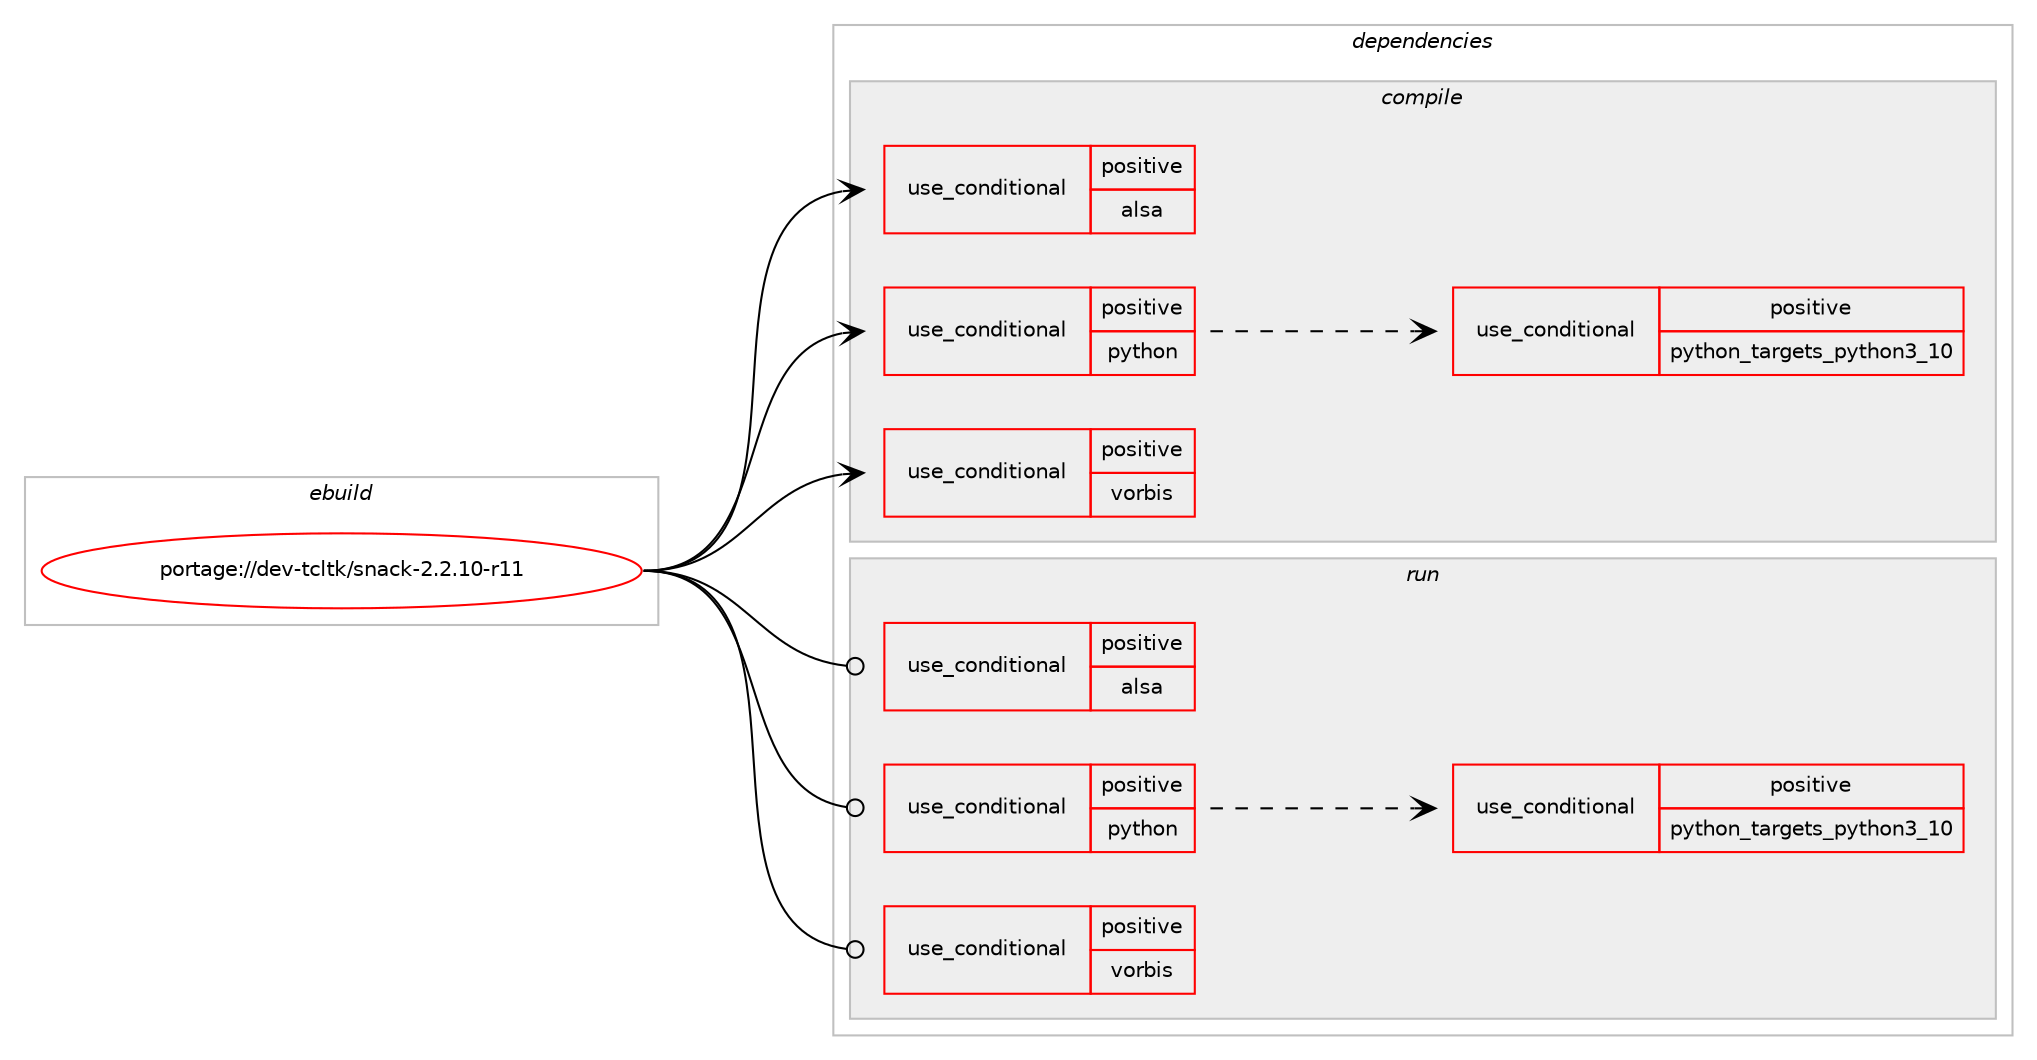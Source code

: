 digraph prolog {

# *************
# Graph options
# *************

newrank=true;
concentrate=true;
compound=true;
graph [rankdir=LR,fontname=Helvetica,fontsize=10,ranksep=1.5];#, ranksep=2.5, nodesep=0.2];
edge  [arrowhead=vee];
node  [fontname=Helvetica,fontsize=10];

# **********
# The ebuild
# **********

subgraph cluster_leftcol {
color=gray;
rank=same;
label=<<i>ebuild</i>>;
id [label="portage://dev-tcltk/snack-2.2.10-r11", color=red, width=4, href="../dev-tcltk/snack-2.2.10-r11.svg"];
}

# ****************
# The dependencies
# ****************

subgraph cluster_midcol {
color=gray;
label=<<i>dependencies</i>>;
subgraph cluster_compile {
fillcolor="#eeeeee";
style=filled;
label=<<i>compile</i>>;
subgraph cond57619 {
dependency107116 [label=<<TABLE BORDER="0" CELLBORDER="1" CELLSPACING="0" CELLPADDING="4"><TR><TD ROWSPAN="3" CELLPADDING="10">use_conditional</TD></TR><TR><TD>positive</TD></TR><TR><TD>alsa</TD></TR></TABLE>>, shape=none, color=red];
# *** BEGIN UNKNOWN DEPENDENCY TYPE (TODO) ***
# dependency107116 -> package_dependency(portage://dev-tcltk/snack-2.2.10-r11,install,no,media-libs,alsa-lib,none,[,,],[],[])
# *** END UNKNOWN DEPENDENCY TYPE (TODO) ***

}
id:e -> dependency107116:w [weight=20,style="solid",arrowhead="vee"];
subgraph cond57620 {
dependency107117 [label=<<TABLE BORDER="0" CELLBORDER="1" CELLSPACING="0" CELLPADDING="4"><TR><TD ROWSPAN="3" CELLPADDING="10">use_conditional</TD></TR><TR><TD>positive</TD></TR><TR><TD>python</TD></TR></TABLE>>, shape=none, color=red];
subgraph cond57621 {
dependency107118 [label=<<TABLE BORDER="0" CELLBORDER="1" CELLSPACING="0" CELLPADDING="4"><TR><TD ROWSPAN="3" CELLPADDING="10">use_conditional</TD></TR><TR><TD>positive</TD></TR><TR><TD>python_targets_python3_10</TD></TR></TABLE>>, shape=none, color=red];
# *** BEGIN UNKNOWN DEPENDENCY TYPE (TODO) ***
# dependency107118 -> package_dependency(portage://dev-tcltk/snack-2.2.10-r11,install,no,dev-lang,python,none,[,,],[slot(3.10)],[])
# *** END UNKNOWN DEPENDENCY TYPE (TODO) ***

}
dependency107117:e -> dependency107118:w [weight=20,style="dashed",arrowhead="vee"];
}
id:e -> dependency107117:w [weight=20,style="solid",arrowhead="vee"];
subgraph cond57622 {
dependency107119 [label=<<TABLE BORDER="0" CELLBORDER="1" CELLSPACING="0" CELLPADDING="4"><TR><TD ROWSPAN="3" CELLPADDING="10">use_conditional</TD></TR><TR><TD>positive</TD></TR><TR><TD>vorbis</TD></TR></TABLE>>, shape=none, color=red];
# *** BEGIN UNKNOWN DEPENDENCY TYPE (TODO) ***
# dependency107119 -> package_dependency(portage://dev-tcltk/snack-2.2.10-r11,install,no,media-libs,libvorbis,none,[,,],[],[])
# *** END UNKNOWN DEPENDENCY TYPE (TODO) ***

}
id:e -> dependency107119:w [weight=20,style="solid",arrowhead="vee"];
# *** BEGIN UNKNOWN DEPENDENCY TYPE (TODO) ***
# id -> package_dependency(portage://dev-tcltk/snack-2.2.10-r11,install,no,dev-lang,tcl,none,[,,],[slot(0),equal],[])
# *** END UNKNOWN DEPENDENCY TYPE (TODO) ***

# *** BEGIN UNKNOWN DEPENDENCY TYPE (TODO) ***
# id -> package_dependency(portage://dev-tcltk/snack-2.2.10-r11,install,no,dev-lang,tk,none,[,,],[slot(0),equal],[])
# *** END UNKNOWN DEPENDENCY TYPE (TODO) ***

}
subgraph cluster_compileandrun {
fillcolor="#eeeeee";
style=filled;
label=<<i>compile and run</i>>;
}
subgraph cluster_run {
fillcolor="#eeeeee";
style=filled;
label=<<i>run</i>>;
subgraph cond57623 {
dependency107120 [label=<<TABLE BORDER="0" CELLBORDER="1" CELLSPACING="0" CELLPADDING="4"><TR><TD ROWSPAN="3" CELLPADDING="10">use_conditional</TD></TR><TR><TD>positive</TD></TR><TR><TD>alsa</TD></TR></TABLE>>, shape=none, color=red];
# *** BEGIN UNKNOWN DEPENDENCY TYPE (TODO) ***
# dependency107120 -> package_dependency(portage://dev-tcltk/snack-2.2.10-r11,run,no,media-libs,alsa-lib,none,[,,],[],[])
# *** END UNKNOWN DEPENDENCY TYPE (TODO) ***

}
id:e -> dependency107120:w [weight=20,style="solid",arrowhead="odot"];
subgraph cond57624 {
dependency107121 [label=<<TABLE BORDER="0" CELLBORDER="1" CELLSPACING="0" CELLPADDING="4"><TR><TD ROWSPAN="3" CELLPADDING="10">use_conditional</TD></TR><TR><TD>positive</TD></TR><TR><TD>python</TD></TR></TABLE>>, shape=none, color=red];
subgraph cond57625 {
dependency107122 [label=<<TABLE BORDER="0" CELLBORDER="1" CELLSPACING="0" CELLPADDING="4"><TR><TD ROWSPAN="3" CELLPADDING="10">use_conditional</TD></TR><TR><TD>positive</TD></TR><TR><TD>python_targets_python3_10</TD></TR></TABLE>>, shape=none, color=red];
# *** BEGIN UNKNOWN DEPENDENCY TYPE (TODO) ***
# dependency107122 -> package_dependency(portage://dev-tcltk/snack-2.2.10-r11,run,no,dev-lang,python,none,[,,],[slot(3.10)],[])
# *** END UNKNOWN DEPENDENCY TYPE (TODO) ***

}
dependency107121:e -> dependency107122:w [weight=20,style="dashed",arrowhead="vee"];
}
id:e -> dependency107121:w [weight=20,style="solid",arrowhead="odot"];
subgraph cond57626 {
dependency107123 [label=<<TABLE BORDER="0" CELLBORDER="1" CELLSPACING="0" CELLPADDING="4"><TR><TD ROWSPAN="3" CELLPADDING="10">use_conditional</TD></TR><TR><TD>positive</TD></TR><TR><TD>vorbis</TD></TR></TABLE>>, shape=none, color=red];
# *** BEGIN UNKNOWN DEPENDENCY TYPE (TODO) ***
# dependency107123 -> package_dependency(portage://dev-tcltk/snack-2.2.10-r11,run,no,media-libs,libvorbis,none,[,,],[],[])
# *** END UNKNOWN DEPENDENCY TYPE (TODO) ***

}
id:e -> dependency107123:w [weight=20,style="solid",arrowhead="odot"];
# *** BEGIN UNKNOWN DEPENDENCY TYPE (TODO) ***
# id -> package_dependency(portage://dev-tcltk/snack-2.2.10-r11,run,no,dev-lang,tcl,none,[,,],[slot(0),equal],[])
# *** END UNKNOWN DEPENDENCY TYPE (TODO) ***

# *** BEGIN UNKNOWN DEPENDENCY TYPE (TODO) ***
# id -> package_dependency(portage://dev-tcltk/snack-2.2.10-r11,run,no,dev-lang,tk,none,[,,],[slot(0),equal],[])
# *** END UNKNOWN DEPENDENCY TYPE (TODO) ***

}
}

# **************
# The candidates
# **************

subgraph cluster_choices {
rank=same;
color=gray;
label=<<i>candidates</i>>;

}

}

